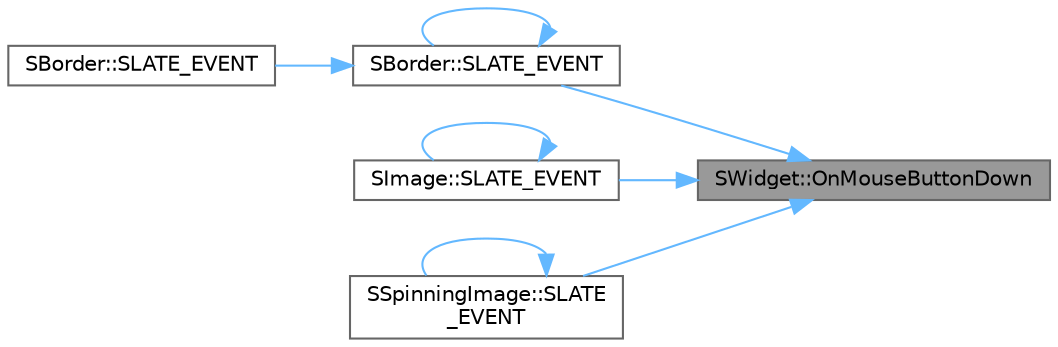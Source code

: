 digraph "SWidget::OnMouseButtonDown"
{
 // INTERACTIVE_SVG=YES
 // LATEX_PDF_SIZE
  bgcolor="transparent";
  edge [fontname=Helvetica,fontsize=10,labelfontname=Helvetica,labelfontsize=10];
  node [fontname=Helvetica,fontsize=10,shape=box,height=0.2,width=0.4];
  rankdir="RL";
  Node1 [id="Node000001",label="SWidget::OnMouseButtonDown",height=0.2,width=0.4,color="gray40", fillcolor="grey60", style="filled", fontcolor="black",tooltip="The system calls this method to notify the widget that a mouse button was pressed within it."];
  Node1 -> Node2 [id="edge1_Node000001_Node000002",dir="back",color="steelblue1",style="solid",tooltip=" "];
  Node2 [id="Node000002",label="SBorder::SLATE_EVENT",height=0.2,width=0.4,color="grey40", fillcolor="white", style="filled",URL="$d2/d51/classSBorder.html#a835de15eb3b8ed8ddbf0c137087c22d1",tooltip=" "];
  Node2 -> Node2 [id="edge2_Node000002_Node000002",dir="back",color="steelblue1",style="solid",tooltip=" "];
  Node2 -> Node3 [id="edge3_Node000002_Node000003",dir="back",color="steelblue1",style="solid",tooltip=" "];
  Node3 [id="Node000003",label="SBorder::SLATE_EVENT",height=0.2,width=0.4,color="grey40", fillcolor="white", style="filled",URL="$d2/d51/classSBorder.html#a75be4c03433a78916b3f09b736cef495",tooltip=" "];
  Node1 -> Node4 [id="edge4_Node000001_Node000004",dir="back",color="steelblue1",style="solid",tooltip=" "];
  Node4 [id="Node000004",label="SImage::SLATE_EVENT",height=0.2,width=0.4,color="grey40", fillcolor="white", style="filled",URL="$dc/d63/classSImage.html#a21541ba4e1e3de28d6439dac2da2fe51",tooltip="Invoked when the mouse is pressed in the widget."];
  Node4 -> Node4 [id="edge5_Node000004_Node000004",dir="back",color="steelblue1",style="solid",tooltip=" "];
  Node1 -> Node5 [id="edge6_Node000001_Node000005",dir="back",color="steelblue1",style="solid",tooltip=" "];
  Node5 [id="Node000005",label="SSpinningImage::SLATE\l_EVENT",height=0.2,width=0.4,color="grey40", fillcolor="white", style="filled",URL="$d4/d93/classSSpinningImage.html#ada89bb8980a5d4b68544507d7bcd4761",tooltip="Invoked when the mouse is pressed in the widget."];
  Node5 -> Node5 [id="edge7_Node000005_Node000005",dir="back",color="steelblue1",style="solid",tooltip=" "];
}
